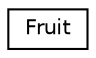 digraph "Graphical Class Hierarchy"
{
  edge [fontname="Helvetica",fontsize="10",labelfontname="Helvetica",labelfontsize="10"];
  node [fontname="Helvetica",fontsize="10",shape=record];
  rankdir="LR";
  Node0 [label="Fruit",height=0.2,width=0.4,color="black", fillcolor="white", style="filled",URL="$class_fruit.html"];
}
